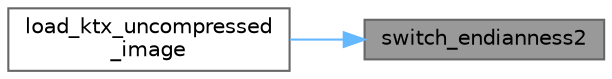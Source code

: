 digraph "switch_endianness2"
{
 // LATEX_PDF_SIZE
  bgcolor="transparent";
  edge [fontname=Helvetica,fontsize=10,labelfontname=Helvetica,labelfontsize=10];
  node [fontname=Helvetica,fontsize=10,shape=box,height=0.2,width=0.4];
  rankdir="RL";
  Node1 [id="Node000001",label="switch_endianness2",height=0.2,width=0.4,color="gray40", fillcolor="grey60", style="filled", fontcolor="black",tooltip="Swap endianness of N two byte values."];
  Node1 -> Node2 [id="edge1_Node000001_Node000002",dir="back",color="steelblue1",style="solid",tooltip=" "];
  Node2 [id="Node000002",label="load_ktx_uncompressed\l_image",height=0.2,width=0.4,color="grey40", fillcolor="white", style="filled",URL="$astcenccli__image__load__store_8cpp.html#ab345ab5e0d81313cee65f2bbd60fe33c",tooltip="Load an uncompressed KTX image using the local custom loader."];
}

